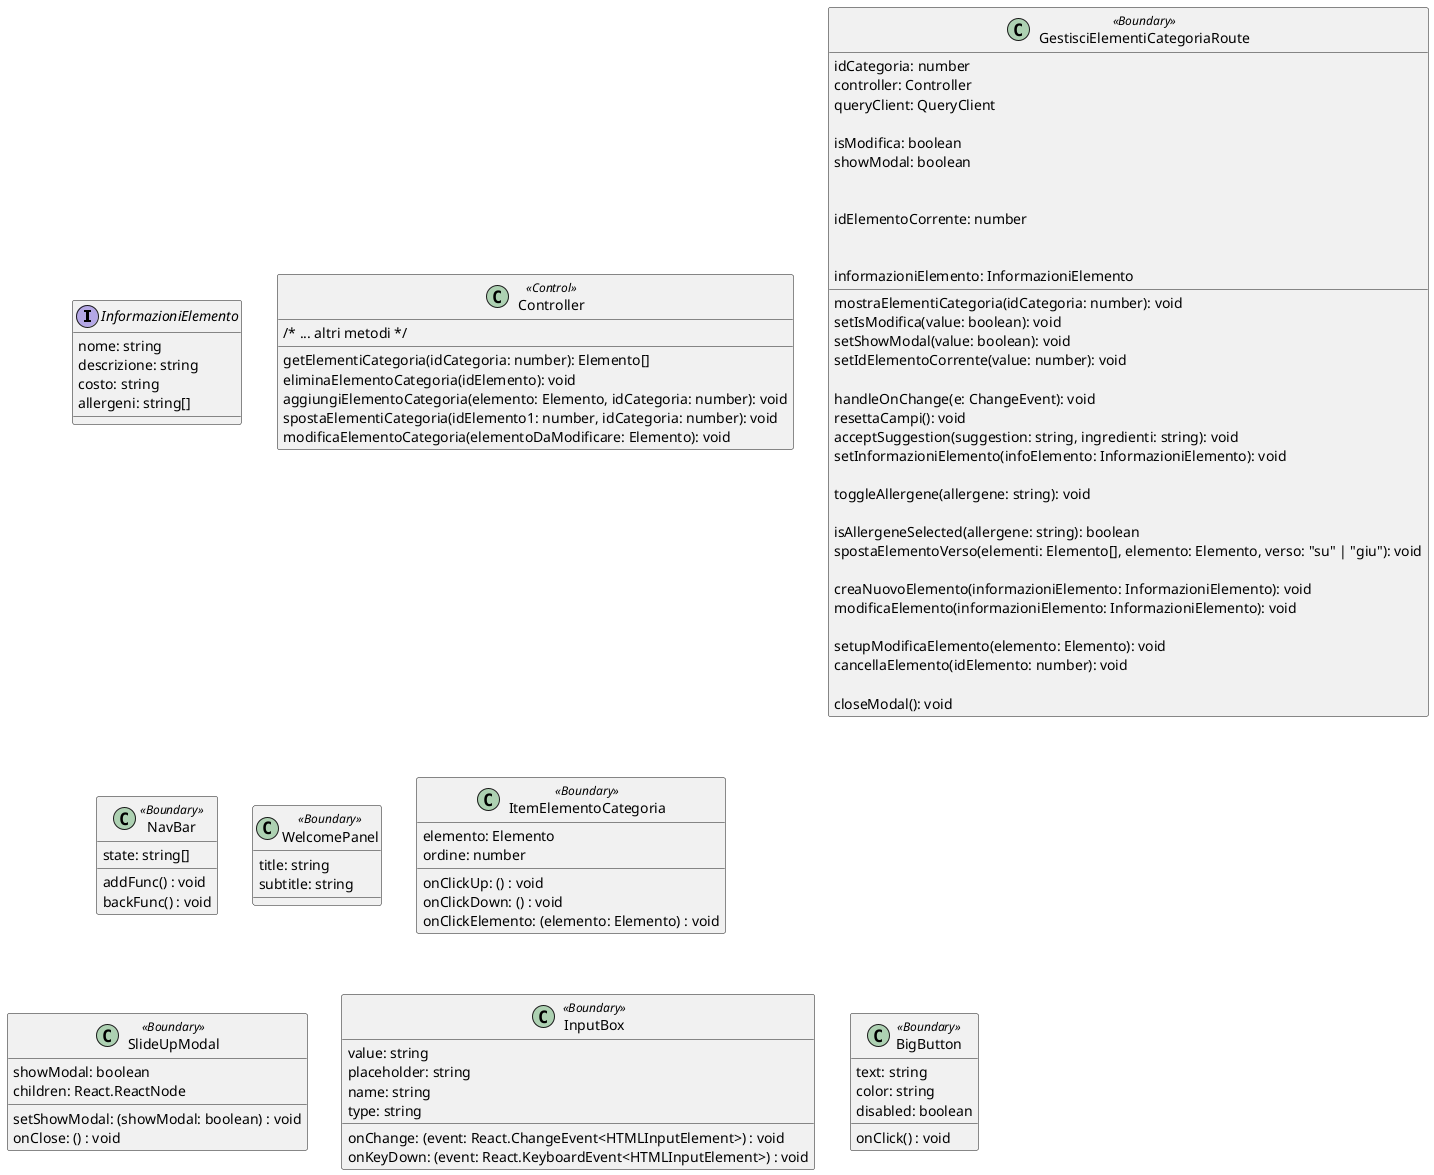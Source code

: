 @startuml

interface InformazioniElemento {
	nome: string
	descrizione: string
	costo: string
	allergeni: string[]
}

class Controller <<Control>>{

	/* ... altri metodi */
	getElementiCategoria(idCategoria: number): Elemento[]
	eliminaElementoCategoria(idElemento): void
	aggiungiElementoCategoria(elemento: Elemento, idCategoria: number): void
	spostaElementiCategoria(idElemento1: number, idCategoria: number): void
	modificaElementoCategoria(elementoDaModificare: Elemento): void
}

class GestisciElementiCategoriaRoute <<Boundary>> {
	
	idCategoria: number
	controller: Controller
	queryClient: QueryClient
	mostraElementiCategoria(idCategoria: number): void

	isModifica: boolean
	showModal: boolean

	setIsModifica(value: boolean): void
	setShowModal(value: boolean): void

	idElementoCorrente: number
	setIdElementoCorrente(value: number): void

	handleOnChange(e: ChangeEvent): void
	resettaCampi(): void 
	acceptSuggestion(suggestion: string, ingredienti: string): void

	informazioniElemento: InformazioniElemento
	setInformazioniElemento(infoElemento: InformazioniElemento): void

	toggleAllergene(allergene: string): void

	isAllergeneSelected(allergene: string): boolean
	spostaElementoVerso(elementi: Elemento[], elemento: Elemento, verso: "su" | "giu"): void

	creaNuovoElemento(informazioniElemento: InformazioniElemento): void
	modificaElemento(informazioniElemento: InformazioniElemento): void

	setupModificaElemento(elemento: Elemento): void
	cancellaElemento(idElemento: number): void

	closeModal(): void
}

class NavBar <<Boundary>> {

	addFunc() : void
	backFunc() : void
	state: string[]
	
}

class WelcomePanel <<Boundary>> {

  title: string
	subtitle: string

}
	
class ItemElementoCategoria <<Boundary>> {

	elemento: Elemento
	onClickUp: () : void
	onClickDown: () : void
	onClickElemento: (elemento: Elemento) : void
	ordine: number

}

class SlideUpModal <<Boundary>> {

	showModal: boolean
	setShowModal: (showModal: boolean) : void
	children: React.ReactNode
	onClose: () : void

}

class InputBox <<Boundary>> {

	value: string
	placeholder: string
	name: string
	type: string
	onChange: (event: React.ChangeEvent<HTMLInputElement>) : void
	onKeyDown: (event: React.KeyboardEvent<HTMLInputElement>) : void

}

class BigButton <<Boundary>> {

  onClick() : void
  text: string
  color: string
  disabled: boolean

}

@enduml
